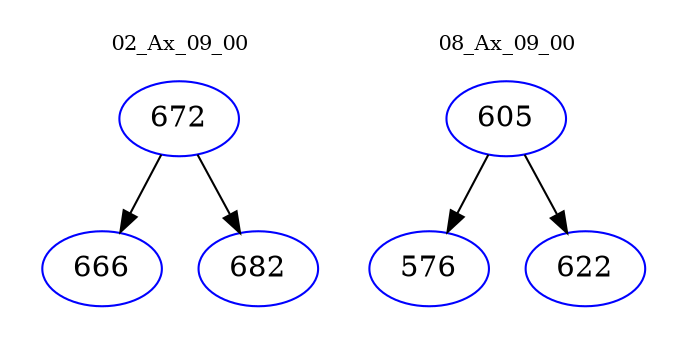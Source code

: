 digraph{
subgraph cluster_0 {
color = white
label = "02_Ax_09_00";
fontsize=10;
T0_672 [label="672", color="blue"]
T0_672 -> T0_666 [color="black"]
T0_666 [label="666", color="blue"]
T0_672 -> T0_682 [color="black"]
T0_682 [label="682", color="blue"]
}
subgraph cluster_1 {
color = white
label = "08_Ax_09_00";
fontsize=10;
T1_605 [label="605", color="blue"]
T1_605 -> T1_576 [color="black"]
T1_576 [label="576", color="blue"]
T1_605 -> T1_622 [color="black"]
T1_622 [label="622", color="blue"]
}
}
